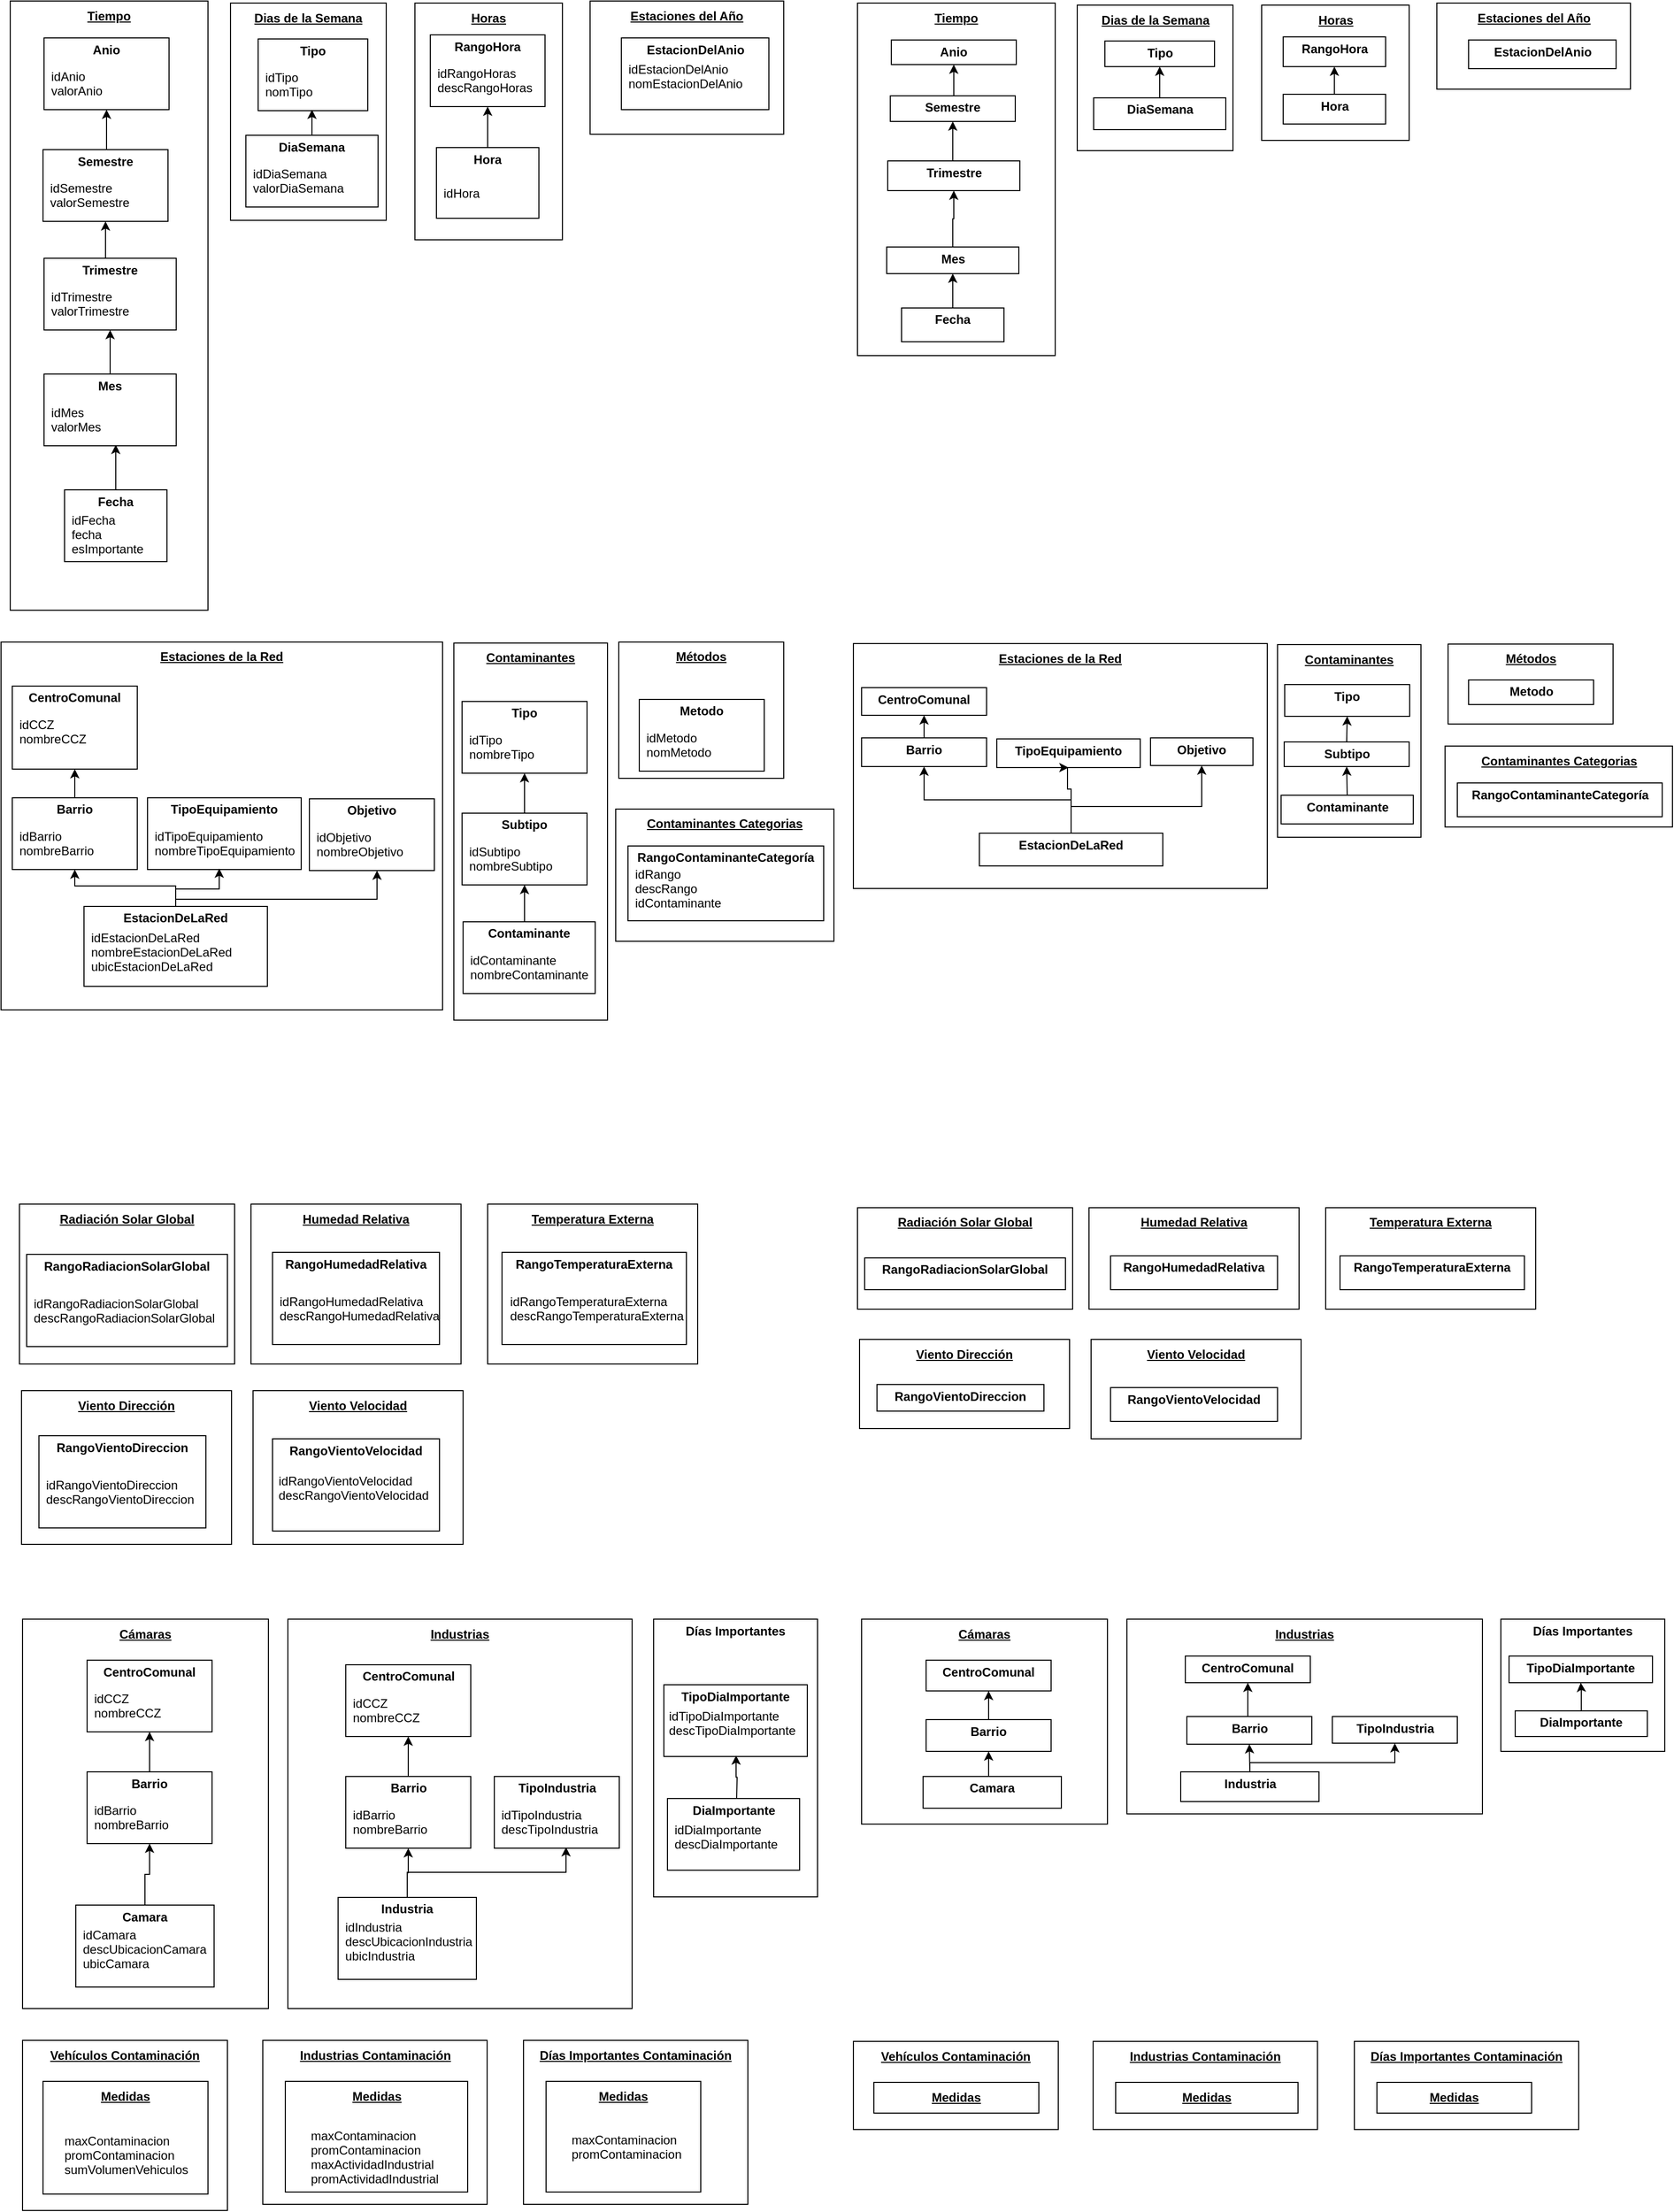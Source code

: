 <mxfile pages="1" version="11.2.5" type="device"><diagram id="01ee848b-bfa0-368f-3120-69a5512751cf" name="Page-1"><mxGraphModel dx="1207" dy="685" grid="1" gridSize="10" guides="1" tooltips="1" connect="1" arrows="1" fold="1" page="1" pageScale="1" pageWidth="827" pageHeight="1169" background="#ffffff" math="0" shadow="0"><root><mxCell id="2eb9ab5e75fa441f-0"/><mxCell id="2eb9ab5e75fa441f-1" parent="2eb9ab5e75fa441f-0"/><mxCell id="212" value="Estaciones del Año" style="swimlane;swimlaneLine=0;whiteSpace=wrap;startSize=29;fontStyle=5;align=center" parent="2eb9ab5e75fa441f-1" vertex="1"><mxGeometry x="579" y="11" width="189" height="130" as="geometry"><mxRectangle x="39" y="92" width="70" height="29" as="alternateBounds"/></mxGeometry></mxCell><mxCell id="2eb9ab5e75fa441f-14" value="Estaciones de la Red" style="swimlane;swimlaneLine=0;whiteSpace=wrap;startSize=29;fontStyle=5;align=center" parent="2eb9ab5e75fa441f-1" vertex="1"><mxGeometry x="4" y="636.5" width="431" height="359" as="geometry"><mxRectangle x="39" y="92" width="70" height="29" as="alternateBounds"/></mxGeometry></mxCell><mxCell id="0" value="CentroComunal" style="swimlane;swimlaneLine=0;whiteSpace=wrap" parent="2eb9ab5e75fa441f-14" vertex="1"><mxGeometry x="11" y="43" width="122" height="81" as="geometry"><mxRectangle x="590" y="38" width="70" height="23" as="alternateBounds"/></mxGeometry></mxCell><mxCell id="1" value="idCCZ&#10;nombreCCZ" style="text;align=left;verticalAlign=middle;" parent="0" vertex="1"><mxGeometry x="5" y="19" width="130" height="50" as="geometry"/></mxCell><mxCell id="9" style="edgeStyle=orthogonalEdgeStyle;rounded=0;html=1;exitX=0.5;exitY=0;entryX=0.5;entryY=1;jettySize=auto;orthogonalLoop=1;" parent="2eb9ab5e75fa441f-14" source="3" target="0" edge="1"><mxGeometry relative="1" as="geometry"/></mxCell><mxCell id="3" value="Barrio" style="swimlane;swimlaneLine=0;whiteSpace=wrap" parent="2eb9ab5e75fa441f-14" vertex="1"><mxGeometry x="11" y="152" width="122" height="70" as="geometry"><mxRectangle x="590" y="38" width="70" height="23" as="alternateBounds"/></mxGeometry></mxCell><mxCell id="4" value="idBarrio&#10;nombreBarrio" style="text;align=left;verticalAlign=middle;" parent="3" vertex="1"><mxGeometry x="5" y="19" width="130" height="50" as="geometry"/></mxCell><mxCell id="10" style="edgeStyle=orthogonalEdgeStyle;rounded=0;html=1;exitX=0.5;exitY=0;entryX=0.5;entryY=1;jettySize=auto;orthogonalLoop=1;" parent="2eb9ab5e75fa441f-14" source="5" target="3" edge="1"><mxGeometry relative="1" as="geometry"/></mxCell><mxCell id="5" value="EstacionDeLaRed" style="swimlane;swimlaneLine=0;whiteSpace=wrap" parent="2eb9ab5e75fa441f-14" vertex="1"><mxGeometry x="81" y="258" width="179" height="78" as="geometry"><mxRectangle x="590" y="38" width="70" height="23" as="alternateBounds"/></mxGeometry></mxCell><mxCell id="6" value="idEstacionDeLaRed&#10;nombreEstacionDeLaRed&#10;ubicEstacionDeLaRed&#10;" style="text;align=left;verticalAlign=middle;" parent="5" vertex="1"><mxGeometry x="5" y="26" width="130" height="50" as="geometry"/></mxCell><mxCell id="AySvBXFIxTwhr7r2JfwP-288" value="TipoEquipamiento" style="swimlane;swimlaneLine=0;whiteSpace=wrap" parent="2eb9ab5e75fa441f-14" vertex="1"><mxGeometry x="143" y="152" width="150" height="70" as="geometry"><mxRectangle x="590" y="38" width="70" height="23" as="alternateBounds"/></mxGeometry></mxCell><mxCell id="AySvBXFIxTwhr7r2JfwP-289" value="idTipoEquipamiento&#10;nombreTipoEquipamiento" style="text;align=left;verticalAlign=middle;" parent="AySvBXFIxTwhr7r2JfwP-288" vertex="1"><mxGeometry x="5" y="19" width="130" height="50" as="geometry"/></mxCell><mxCell id="AySvBXFIxTwhr7r2JfwP-290" style="edgeStyle=orthogonalEdgeStyle;rounded=0;html=1;exitX=0.5;exitY=0;entryX=0.5;entryY=1;jettySize=auto;orthogonalLoop=1;entryDx=0;entryDy=0;exitDx=0;exitDy=0;" parent="2eb9ab5e75fa441f-14" source="5" target="AySvBXFIxTwhr7r2JfwP-289" edge="1"><mxGeometry relative="1" as="geometry"><mxPoint x="180.588" y="268.353" as="sourcePoint"/><mxPoint x="119.412" y="231.882" as="targetPoint"/><Array as="points"><mxPoint x="171" y="241"/><mxPoint x="213" y="241"/></Array></mxGeometry></mxCell><mxCell id="0kW3oGkZyvSpo4QtX0tO-288" value="Objetivo" style="swimlane;swimlaneLine=0;whiteSpace=wrap" parent="2eb9ab5e75fa441f-14" vertex="1"><mxGeometry x="301" y="153" width="122" height="70" as="geometry"><mxRectangle x="590" y="38" width="70" height="23" as="alternateBounds"/></mxGeometry></mxCell><mxCell id="0kW3oGkZyvSpo4QtX0tO-289" value="idObjetivo&#10;nombreObjetivo" style="text;align=left;verticalAlign=middle;" parent="0kW3oGkZyvSpo4QtX0tO-288" vertex="1"><mxGeometry x="5" y="19" width="130" height="50" as="geometry"/></mxCell><mxCell id="0kW3oGkZyvSpo4QtX0tO-290" style="edgeStyle=orthogonalEdgeStyle;rounded=0;html=1;exitX=0.5;exitY=0;entryX=0.5;entryY=1;jettySize=auto;orthogonalLoop=1;entryDx=0;entryDy=0;exitDx=0;exitDy=0;" parent="2eb9ab5e75fa441f-14" source="5" edge="1"><mxGeometry relative="1" as="geometry"><mxPoint x="181" y="268" as="sourcePoint"/><mxPoint x="367" y="223" as="targetPoint"/><Array as="points"><mxPoint x="171" y="251"/><mxPoint x="367" y="251"/></Array></mxGeometry></mxCell><mxCell id="4a65618d5dacdeda-2" value="Vehículos Contaminación" style="swimlane;swimlaneLine=0;whiteSpace=wrap;startSize=29;fontStyle=5" parent="2eb9ab5e75fa441f-1" vertex="1"><mxGeometry x="25" y="2001" width="200" height="166" as="geometry"/></mxCell><mxCell id="86" value="Medidas" style="swimlane;swimlaneLine=0;whiteSpace=wrap;startSize=29;fontStyle=5" parent="4a65618d5dacdeda-2" vertex="1"><mxGeometry x="20" y="40" width="161" height="110" as="geometry"/></mxCell><mxCell id="87" value="maxContaminacion&#10;promContaminacion&#10;sumVolumenVehiculos" style="text;align=left;verticalAlign=middle;" parent="86" vertex="1"><mxGeometry x="19" y="35.42" width="155" height="72.58" as="geometry"/></mxCell><mxCell id="11" value="Contaminantes" style="swimlane;swimlaneLine=0;whiteSpace=wrap;startSize=29;fontStyle=5;align=center" parent="2eb9ab5e75fa441f-1" vertex="1"><mxGeometry x="446" y="637.5" width="150" height="368" as="geometry"><mxRectangle x="39" y="92" width="70" height="29" as="alternateBounds"/></mxGeometry></mxCell><mxCell id="12" value="Tipo" style="swimlane;swimlaneLine=0;whiteSpace=wrap" parent="11" vertex="1"><mxGeometry x="8" y="57" width="122" height="70" as="geometry"><mxRectangle x="590" y="38" width="70" height="23" as="alternateBounds"/></mxGeometry></mxCell><mxCell id="13" value="idTipo&#10;nombreTipo" style="text;align=left;verticalAlign=middle;" parent="12" vertex="1"><mxGeometry x="5" y="19" width="130" height="50" as="geometry"/></mxCell><mxCell id="14" style="edgeStyle=orthogonalEdgeStyle;rounded=0;html=1;exitX=0.5;exitY=0;entryX=0.5;entryY=1;jettySize=auto;orthogonalLoop=1;" parent="11" source="15" target="12" edge="1"><mxGeometry relative="1" as="geometry"/></mxCell><mxCell id="15" value="Subtipo" style="swimlane;swimlaneLine=0;whiteSpace=wrap" parent="11" vertex="1"><mxGeometry x="8" y="166" width="122" height="70" as="geometry"><mxRectangle x="590" y="38" width="70" height="23" as="alternateBounds"/></mxGeometry></mxCell><mxCell id="16" value="idSubtipo&#10;nombreSubtipo" style="text;align=left;verticalAlign=middle;" parent="15" vertex="1"><mxGeometry x="5" y="19" width="130" height="50" as="geometry"/></mxCell><mxCell id="17" style="edgeStyle=orthogonalEdgeStyle;rounded=0;html=1;exitX=0.5;exitY=0;entryX=0.5;entryY=1;jettySize=auto;orthogonalLoop=1;" parent="11" source="18" target="15" edge="1"><mxGeometry relative="1" as="geometry"/></mxCell><mxCell id="18" value="Contaminante" style="swimlane;swimlaneLine=0;whiteSpace=wrap" parent="11" vertex="1"><mxGeometry x="9" y="272" width="129" height="70" as="geometry"><mxRectangle x="590" y="38" width="70" height="23" as="alternateBounds"/></mxGeometry></mxCell><mxCell id="19" value="idContaminante&#10;nombreContaminante" style="text;align=left;verticalAlign=middle;" parent="18" vertex="1"><mxGeometry x="5" y="19" width="130" height="50" as="geometry"/></mxCell><mxCell id="20" value="Cámaras" style="swimlane;swimlaneLine=0;whiteSpace=wrap;startSize=29;fontStyle=5;align=center" parent="2eb9ab5e75fa441f-1" vertex="1"><mxGeometry x="25" y="1590" width="240" height="380" as="geometry"><mxRectangle x="39" y="92" width="70" height="29" as="alternateBounds"/></mxGeometry></mxCell><mxCell id="Li_ux54Y42GRz7pW92OV-294" style="edgeStyle=orthogonalEdgeStyle;rounded=0;orthogonalLoop=1;jettySize=auto;html=1;exitX=0.5;exitY=0;exitDx=0;exitDy=0;entryX=0.5;entryY=1;entryDx=0;entryDy=0;" parent="20" source="21" target="Li_ux54Y42GRz7pW92OV-291" edge="1"><mxGeometry relative="1" as="geometry"/></mxCell><mxCell id="21" value="Camara" style="swimlane;swimlaneLine=0;whiteSpace=wrap" parent="20" vertex="1"><mxGeometry x="52" y="279" width="135" height="80" as="geometry"><mxRectangle x="590" y="38" width="70" height="23" as="alternateBounds"/></mxGeometry></mxCell><mxCell id="22" value="idCamara&#10;descUbicacionCamara&#10;ubicCamara&#10;" style="text;align=left;verticalAlign=middle;" parent="21" vertex="1"><mxGeometry x="5" y="19" width="130" height="61" as="geometry"/></mxCell><mxCell id="Li_ux54Y42GRz7pW92OV-288" value="CentroComunal" style="swimlane;swimlaneLine=0;whiteSpace=wrap" parent="20" vertex="1"><mxGeometry x="63" y="40" width="122" height="70" as="geometry"><mxRectangle x="590" y="38" width="70" height="23" as="alternateBounds"/></mxGeometry></mxCell><mxCell id="Li_ux54Y42GRz7pW92OV-289" value="idCCZ&#10;nombreCCZ" style="text;align=left;verticalAlign=middle;" parent="Li_ux54Y42GRz7pW92OV-288" vertex="1"><mxGeometry x="5" y="19" width="130" height="50" as="geometry"/></mxCell><mxCell id="Li_ux54Y42GRz7pW92OV-290" style="edgeStyle=orthogonalEdgeStyle;rounded=0;html=1;exitX=0.5;exitY=0;entryX=0.5;entryY=1;jettySize=auto;orthogonalLoop=1;" parent="20" source="Li_ux54Y42GRz7pW92OV-291" target="Li_ux54Y42GRz7pW92OV-288" edge="1"><mxGeometry relative="1" as="geometry"/></mxCell><mxCell id="Li_ux54Y42GRz7pW92OV-291" value="Barrio" style="swimlane;swimlaneLine=0;whiteSpace=wrap" parent="20" vertex="1"><mxGeometry x="63" y="149" width="122" height="70" as="geometry"><mxRectangle x="590" y="38" width="70" height="23" as="alternateBounds"/></mxGeometry></mxCell><mxCell id="Li_ux54Y42GRz7pW92OV-292" value="idBarrio&#10;nombreBarrio" style="text;align=left;verticalAlign=middle;" parent="Li_ux54Y42GRz7pW92OV-291" vertex="1"><mxGeometry x="5" y="19" width="130" height="50" as="geometry"/></mxCell><mxCell id="32" value="Tiempo" style="swimlane;swimlaneLine=0;whiteSpace=wrap;startSize=29;fontStyle=5;align=center" parent="2eb9ab5e75fa441f-1" vertex="1"><mxGeometry x="13" y="11" width="193" height="594.5" as="geometry"><mxRectangle x="39" y="92" width="70" height="29" as="alternateBounds"/></mxGeometry></mxCell><mxCell id="33" value="Anio" style="swimlane;swimlaneLine=0;whiteSpace=wrap" parent="32" vertex="1"><mxGeometry x="33" y="36" width="122" height="70" as="geometry"><mxRectangle x="590" y="38" width="70" height="23" as="alternateBounds"/></mxGeometry></mxCell><mxCell id="34" value="idAnio&#10;valorAnio" style="text;align=left;verticalAlign=middle;" parent="33" vertex="1"><mxGeometry x="5" y="19" width="130" height="50" as="geometry"/></mxCell><mxCell id="35" style="edgeStyle=orthogonalEdgeStyle;rounded=0;html=1;exitX=0.5;exitY=0;entryX=0.5;entryY=1;jettySize=auto;orthogonalLoop=1;" parent="32" source="36" target="33" edge="1"><mxGeometry relative="1" as="geometry"/></mxCell><mxCell id="36" value="Semestre" style="swimlane;swimlaneLine=0;whiteSpace=wrap" parent="32" vertex="1"><mxGeometry x="32" y="145" width="122" height="70" as="geometry"><mxRectangle x="590" y="38" width="70" height="23" as="alternateBounds"/></mxGeometry></mxCell><mxCell id="37" value="idSemestre&#10;valorSemestre" style="text;align=left;verticalAlign=middle;" parent="36" vertex="1"><mxGeometry x="5" y="19" width="130" height="50" as="geometry"/></mxCell><mxCell id="38" style="edgeStyle=orthogonalEdgeStyle;rounded=0;html=1;exitX=0.5;exitY=0;entryX=0.5;entryY=1;jettySize=auto;orthogonalLoop=1;" parent="32" source="39" target="36" edge="1"><mxGeometry relative="1" as="geometry"/></mxCell><mxCell id="39" value="Trimestre" style="swimlane;swimlaneLine=0;whiteSpace=wrap" parent="32" vertex="1"><mxGeometry x="33" y="251" width="129" height="70" as="geometry"><mxRectangle x="590" y="38" width="70" height="23" as="alternateBounds"/></mxGeometry></mxCell><mxCell id="40" value="idTrimestre&#10;valorTrimestre" style="text;align=left;verticalAlign=middle;" parent="39" vertex="1"><mxGeometry x="5" y="19" width="130" height="50" as="geometry"/></mxCell><mxCell id="43" style="edgeStyle=orthogonalEdgeStyle;rounded=0;html=1;exitX=0.5;exitY=0;entryX=0.5;entryY=1;jettySize=auto;orthogonalLoop=1;" parent="32" source="41" target="39" edge="1"><mxGeometry relative="1" as="geometry"/></mxCell><mxCell id="41" value="Mes" style="swimlane;swimlaneLine=0;whiteSpace=wrap" parent="32" vertex="1"><mxGeometry x="33" y="364" width="129" height="70" as="geometry"><mxRectangle x="590" y="38" width="70" height="23" as="alternateBounds"/></mxGeometry></mxCell><mxCell id="42" value="idMes&#10;valorMes" style="text;align=left;verticalAlign=middle;" parent="41" vertex="1"><mxGeometry x="5" y="19" width="130" height="50" as="geometry"/></mxCell><mxCell id="44" value="Fecha" style="swimlane;swimlaneLine=0;whiteSpace=wrap" parent="32" vertex="1"><mxGeometry x="53" y="477" width="100" height="70" as="geometry"><mxRectangle x="590" y="38" width="70" height="23" as="alternateBounds"/></mxGeometry></mxCell><mxCell id="45" value="idFecha&#10;fecha&#10;esImportante&#10;" style="text;align=left;verticalAlign=middle;" parent="44" vertex="1"><mxGeometry x="5" y="25" width="65" height="50" as="geometry"/></mxCell><mxCell id="46" style="edgeStyle=orthogonalEdgeStyle;rounded=0;html=1;exitX=0.5;exitY=0;entryX=0.5;entryY=1;jettySize=auto;orthogonalLoop=1;" parent="32" source="44" target="42" edge="1"><mxGeometry relative="1" as="geometry"/></mxCell><mxCell id="155" value="Métodos" style="swimlane;swimlaneLine=0;whiteSpace=wrap;startSize=29;fontStyle=5;align=center" parent="2eb9ab5e75fa441f-1" vertex="1"><mxGeometry x="607" y="636.5" width="161" height="133" as="geometry"><mxRectangle x="39" y="92" width="70" height="29" as="alternateBounds"/></mxGeometry></mxCell><mxCell id="156" value="Metodo" style="swimlane;swimlaneLine=0;whiteSpace=wrap" parent="155" vertex="1"><mxGeometry x="20" y="56" width="122" height="70" as="geometry"><mxRectangle x="590" y="38" width="70" height="23" as="alternateBounds"/></mxGeometry></mxCell><mxCell id="157" value="idMetodo&#10;nomMetodo" style="text;align=left;verticalAlign=middle;" parent="156" vertex="1"><mxGeometry x="5" y="19" width="130" height="50" as="geometry"/></mxCell><mxCell id="172" value="Días Importantes Contaminación" style="swimlane;swimlaneLine=0;whiteSpace=wrap;startSize=29;fontStyle=5" parent="2eb9ab5e75fa441f-1" vertex="1"><mxGeometry x="514" y="2001" width="219" height="160" as="geometry"/></mxCell><mxCell id="173" value="Medidas" style="swimlane;swimlaneLine=0;whiteSpace=wrap;startSize=29;fontStyle=5" parent="172" vertex="1"><mxGeometry x="22" y="40" width="151" height="108" as="geometry"/></mxCell><mxCell id="174" value="maxContaminacion&#10;promContaminacion" style="text;align=left;verticalAlign=middle;" parent="173" vertex="1"><mxGeometry x="23" y="27.42" width="155" height="72.58" as="geometry"/></mxCell><mxCell id="175" value="Industrias Contaminación" style="swimlane;swimlaneLine=0;whiteSpace=wrap;startSize=29;fontStyle=5" parent="2eb9ab5e75fa441f-1" vertex="1"><mxGeometry x="259.5" y="2001" width="219" height="160" as="geometry"/></mxCell><mxCell id="176" value="Medidas" style="swimlane;swimlaneLine=0;whiteSpace=wrap;startSize=29;fontStyle=5" parent="175" vertex="1"><mxGeometry x="22" y="40" width="178" height="108" as="geometry"/></mxCell><mxCell id="177" value="maxContaminacion&#10;promContaminacion&#10;maxActividadIndustrial&#10;promActividadIndustrial" style="text;align=left;verticalAlign=middle;" parent="176" vertex="1"><mxGeometry x="23" y="47" width="155" height="53" as="geometry"/></mxCell><mxCell id="182" value="EstacionDelAnio" style="swimlane;swimlaneLine=0;whiteSpace=wrap" parent="2eb9ab5e75fa441f-1" vertex="1"><mxGeometry x="609.5" y="47" width="144" height="70" as="geometry"><mxRectangle x="590" y="38" width="70" height="23" as="alternateBounds"/></mxGeometry></mxCell><mxCell id="183" value="idEstacionDelAnio&#10;nomEstacionDelAnio&#10;" style="text;align=left;verticalAlign=middle;" parent="182" vertex="1"><mxGeometry x="5" y="19" width="130" height="50" as="geometry"/></mxCell><mxCell id="215" value="Dias de la Semana" style="swimlane;swimlaneLine=0;whiteSpace=wrap;startSize=29;fontStyle=5;align=center" parent="2eb9ab5e75fa441f-1" vertex="1"><mxGeometry x="228" y="13" width="152" height="212" as="geometry"><mxRectangle x="39" y="92" width="70" height="29" as="alternateBounds"/></mxGeometry></mxCell><mxCell id="218" value="Tipo" style="swimlane;swimlaneLine=0;whiteSpace=wrap" parent="215" vertex="1"><mxGeometry x="27" y="35" width="107" height="70" as="geometry"><mxRectangle x="590" y="38" width="70" height="23" as="alternateBounds"/></mxGeometry></mxCell><mxCell id="219" value="idTipo&#10;nomTipo" style="text;align=left;verticalAlign=middle;" parent="218" vertex="1"><mxGeometry x="5" y="19" width="95" height="50" as="geometry"/></mxCell><mxCell id="0kW3oGkZyvSpo4QtX0tO-300" style="edgeStyle=orthogonalEdgeStyle;rounded=0;html=1;exitX=0.5;exitY=0;entryX=0.5;entryY=1;jettySize=auto;orthogonalLoop=1;entryDx=0;entryDy=0;" parent="215" source="0kW3oGkZyvSpo4QtX0tO-301" target="219" edge="1"><mxGeometry relative="1" as="geometry"><mxPoint x="73" y="117" as="targetPoint"/></mxGeometry></mxCell><mxCell id="0kW3oGkZyvSpo4QtX0tO-301" value="DiaSemana" style="swimlane;swimlaneLine=0;whiteSpace=wrap" parent="215" vertex="1"><mxGeometry x="15" y="129" width="129" height="70" as="geometry"><mxRectangle x="590" y="38" width="70" height="23" as="alternateBounds"/></mxGeometry></mxCell><mxCell id="0kW3oGkZyvSpo4QtX0tO-302" value="idDiaSemana&#10;valorDiaSemana" style="text;align=left;verticalAlign=middle;" parent="0kW3oGkZyvSpo4QtX0tO-301" vertex="1"><mxGeometry x="5" y="19" width="130" height="50" as="geometry"/></mxCell><mxCell id="226" value="Horas" style="swimlane;swimlaneLine=0;whiteSpace=wrap;startSize=29;fontStyle=5;align=center" parent="2eb9ab5e75fa441f-1" vertex="1"><mxGeometry x="408" y="13" width="144" height="231" as="geometry"><mxRectangle x="39" y="92" width="70" height="29" as="alternateBounds"/></mxGeometry></mxCell><mxCell id="258" style="edgeStyle=orthogonalEdgeStyle;rounded=0;html=1;entryX=0.5;entryY=1;jettySize=auto;orthogonalLoop=1;" parent="226" source="223" target="254" edge="1"><mxGeometry relative="1" as="geometry"/></mxCell><mxCell id="223" value="Hora" style="swimlane;swimlaneLine=0;whiteSpace=wrap" parent="226" vertex="1"><mxGeometry x="21" y="141" width="100" height="69" as="geometry"><mxRectangle x="590" y="38" width="70" height="23" as="alternateBounds"/></mxGeometry></mxCell><mxCell id="224" value="idHora" style="text;align=left;verticalAlign=middle;" parent="223" vertex="1"><mxGeometry x="5" y="19" width="65" height="50" as="geometry"/></mxCell><mxCell id="254" value="RangoHora" style="swimlane;swimlaneLine=0;whiteSpace=wrap" parent="226" vertex="1"><mxGeometry x="15" y="31" width="112" height="70" as="geometry"><mxRectangle x="590" y="38" width="70" height="23" as="alternateBounds"/></mxGeometry></mxCell><mxCell id="255" value="idRangoHoras&#10;descRangoHoras" style="text;align=left;verticalAlign=middle;" parent="254" vertex="1"><mxGeometry x="5" y="19" width="65" height="50" as="geometry"/></mxCell><mxCell id="236" value="Radiación Solar Global" style="swimlane;swimlaneLine=0;whiteSpace=wrap;startSize=29;fontStyle=5;align=center" parent="2eb9ab5e75fa441f-1" vertex="1"><mxGeometry x="22" y="1185" width="210" height="156" as="geometry"><mxRectangle x="39" y="92" width="70" height="29" as="alternateBounds"/></mxGeometry></mxCell><mxCell id="286" value="RangoRadiacionSolarGlobal" style="swimlane;swimlaneLine=0;whiteSpace=wrap" parent="236" vertex="1"><mxGeometry x="7" y="49" width="196" height="90" as="geometry"><mxRectangle x="590" y="38" width="70" height="23" as="alternateBounds"/></mxGeometry></mxCell><mxCell id="287" value="idRangoRadiacionSolarGlobal&#10;descRangoRadiacionSolarGlobal" style="text;align=left;verticalAlign=middle;" parent="286" vertex="1"><mxGeometry x="5" y="19" width="185" height="71" as="geometry"/></mxCell><mxCell id="239" value="Humedad Relativa" style="swimlane;swimlaneLine=0;whiteSpace=wrap;startSize=29;fontStyle=5;align=center" parent="2eb9ab5e75fa441f-1" vertex="1"><mxGeometry x="248" y="1185" width="205" height="156" as="geometry"><mxRectangle x="39" y="92" width="70" height="29" as="alternateBounds"/></mxGeometry></mxCell><mxCell id="282" value="RangoHumedadRelativa" style="swimlane;swimlaneLine=0;whiteSpace=wrap" parent="239" vertex="1"><mxGeometry x="21" y="47" width="163" height="90" as="geometry"><mxRectangle x="590" y="38" width="70" height="23" as="alternateBounds"/></mxGeometry></mxCell><mxCell id="283" value="idRangoHumedadRelativa&#10;descRangoHumedadRelativa" style="text;align=left;verticalAlign=middle;" parent="282" vertex="1"><mxGeometry x="5" y="19" width="155" height="71" as="geometry"/></mxCell><mxCell id="242" value="Temperatura Externa" style="swimlane;swimlaneLine=0;whiteSpace=wrap;startSize=29;fontStyle=5;align=center" parent="2eb9ab5e75fa441f-1" vertex="1"><mxGeometry x="479" y="1185" width="205" height="156" as="geometry"><mxRectangle x="39" y="92" width="70" height="29" as="alternateBounds"/></mxGeometry></mxCell><mxCell id="259" value="RangoTemperaturaExterna" style="swimlane;swimlaneLine=0;whiteSpace=wrap" parent="242" vertex="1"><mxGeometry x="14" y="47" width="180" height="90" as="geometry"><mxRectangle x="590" y="38" width="70" height="23" as="alternateBounds"/></mxGeometry></mxCell><mxCell id="260" value="idRangoTemperaturaExterna&#10;descRangoTemperaturaExterna" style="text;align=left;verticalAlign=middle;" parent="259" vertex="1"><mxGeometry x="6" y="19" width="165" height="71" as="geometry"/></mxCell><mxCell id="248" value="Viento Dirección" style="swimlane;swimlaneLine=0;whiteSpace=wrap;startSize=29;fontStyle=5;align=center" parent="2eb9ab5e75fa441f-1" vertex="1"><mxGeometry x="24" y="1367" width="205" height="150" as="geometry"><mxRectangle x="39" y="92" width="70" height="29" as="alternateBounds"/></mxGeometry></mxCell><mxCell id="249" value="RangoVientoDireccion" style="swimlane;swimlaneLine=0;whiteSpace=wrap" parent="248" vertex="1"><mxGeometry x="17" y="44" width="163" height="90" as="geometry"><mxRectangle x="590" y="38" width="70" height="23" as="alternateBounds"/></mxGeometry></mxCell><mxCell id="250" value="idRangoVientoDireccion&#10;descRangoVientoDireccion" style="text;align=left;verticalAlign=middle;" parent="249" vertex="1"><mxGeometry x="5" y="19" width="155" height="71" as="geometry"/></mxCell><mxCell id="251" value="Viento Velocidad" style="swimlane;swimlaneLine=0;whiteSpace=wrap;startSize=29;fontStyle=5;align=center" parent="2eb9ab5e75fa441f-1" vertex="1"><mxGeometry x="250" y="1367" width="205" height="150" as="geometry"><mxRectangle x="39" y="92" width="70" height="29" as="alternateBounds"/></mxGeometry></mxCell><mxCell id="276" value="RangoVientoVelocidad" style="swimlane;swimlaneLine=0;whiteSpace=wrap" parent="251" vertex="1"><mxGeometry x="19" y="47" width="163" height="90" as="geometry"><mxRectangle x="590" y="38" width="70" height="23" as="alternateBounds"/></mxGeometry></mxCell><mxCell id="277" value="idRangoVientoVelocidad&#10;descRangoVientoVelocidad&#10;" style="text;align=left;verticalAlign=middle;" parent="276" vertex="1"><mxGeometry x="4" y="19" width="155" height="71" as="geometry"/></mxCell><mxCell id="274" value="Días Importantes" style="swimlane;swimlaneLine=0;whiteSpace=wrap;fillColor=#FFFFFF;" parent="2eb9ab5e75fa441f-1" vertex="1"><mxGeometry x="641" y="1590" width="160" height="271" as="geometry"><mxRectangle x="590" y="38" width="70" height="23" as="alternateBounds"/></mxGeometry></mxCell><mxCell id="RBm9wLaSD-UqMiU81FcF-292" value="DiaImportante" style="swimlane;swimlaneLine=0;whiteSpace=wrap;startSize=23;" parent="274" vertex="1"><mxGeometry x="13.5" y="175" width="129" height="70" as="geometry"><mxRectangle x="590" y="38" width="70" height="23" as="alternateBounds"/></mxGeometry></mxCell><mxCell id="RBm9wLaSD-UqMiU81FcF-293" value="idDiaImportante&#10;descDiaImportante&#10;" style="text;align=left;verticalAlign=middle;" parent="RBm9wLaSD-UqMiU81FcF-292" vertex="1"><mxGeometry x="5" y="19" width="130" height="50" as="geometry"/></mxCell><mxCell id="RBm9wLaSD-UqMiU81FcF-294" value="TipoDiaImportante" style="swimlane;swimlaneLine=0;whiteSpace=wrap;startSize=23;" parent="274" vertex="1"><mxGeometry x="10" y="64" width="140" height="70" as="geometry"><mxRectangle x="590" y="38" width="70" height="23" as="alternateBounds"/></mxGeometry></mxCell><mxCell id="RBm9wLaSD-UqMiU81FcF-295" value="idTipoDiaImportante&#10;descTipoDiaImportante&#10;" style="text;align=left;verticalAlign=middle;" parent="RBm9wLaSD-UqMiU81FcF-294" vertex="1"><mxGeometry x="3" y="19" width="135" height="50" as="geometry"/></mxCell><mxCell id="RBm9wLaSD-UqMiU81FcF-296" style="edgeStyle=orthogonalEdgeStyle;rounded=0;html=1;exitX=0.5;exitY=0;jettySize=auto;orthogonalLoop=1;" parent="274" target="RBm9wLaSD-UqMiU81FcF-295" edge="1"><mxGeometry relative="1" as="geometry"><mxPoint x="81" y="175.5" as="sourcePoint"/><mxPoint x="76" y="139.5" as="targetPoint"/></mxGeometry></mxCell><mxCell id="RBm9wLaSD-UqMiU81FcF-289" value="Industrias" style="swimlane;swimlaneLine=0;whiteSpace=wrap;startSize=29;fontStyle=5;align=center" parent="2eb9ab5e75fa441f-1" vertex="1"><mxGeometry x="284" y="1590" width="336" height="380" as="geometry"><mxRectangle x="39" y="92" width="70" height="29" as="alternateBounds"/></mxGeometry></mxCell><mxCell id="Li_ux54Y42GRz7pW92OV-302" style="edgeStyle=orthogonalEdgeStyle;rounded=0;orthogonalLoop=1;jettySize=auto;html=1;exitX=0.5;exitY=0;exitDx=0;exitDy=0;entryX=0.5;entryY=1;entryDx=0;entryDy=0;" parent="RBm9wLaSD-UqMiU81FcF-289" source="RBm9wLaSD-UqMiU81FcF-290" target="Li_ux54Y42GRz7pW92OV-298" edge="1"><mxGeometry relative="1" as="geometry"/></mxCell><mxCell id="gIssfAWpT_dnEEttul98-289" style="edgeStyle=orthogonalEdgeStyle;rounded=0;orthogonalLoop=1;jettySize=auto;html=1;exitX=0.5;exitY=0;exitDx=0;exitDy=0;entryX=0.5;entryY=1;entryDx=0;entryDy=0;" edge="1" parent="RBm9wLaSD-UqMiU81FcF-289" source="RBm9wLaSD-UqMiU81FcF-290" target="gIssfAWpT_dnEEttul98-288"><mxGeometry relative="1" as="geometry"/></mxCell><mxCell id="RBm9wLaSD-UqMiU81FcF-290" value="Industria" style="swimlane;swimlaneLine=0;whiteSpace=wrap" parent="RBm9wLaSD-UqMiU81FcF-289" vertex="1"><mxGeometry x="49" y="271.5" width="135" height="80" as="geometry"><mxRectangle x="590" y="38" width="70" height="23" as="alternateBounds"/></mxGeometry></mxCell><mxCell id="RBm9wLaSD-UqMiU81FcF-291" value="idIndustria&#10;descUbicacionIndustria&#10;ubicIndustria&#10;" style="text;align=left;verticalAlign=middle;" parent="RBm9wLaSD-UqMiU81FcF-290" vertex="1"><mxGeometry x="5" y="19" width="130" height="61" as="geometry"/></mxCell><mxCell id="Li_ux54Y42GRz7pW92OV-295" value="CentroComunal" style="swimlane;swimlaneLine=0;whiteSpace=wrap" parent="RBm9wLaSD-UqMiU81FcF-289" vertex="1"><mxGeometry x="56.5" y="44.5" width="122" height="70" as="geometry"><mxRectangle x="590" y="38" width="70" height="23" as="alternateBounds"/></mxGeometry></mxCell><mxCell id="Li_ux54Y42GRz7pW92OV-296" value="idCCZ&#10;nombreCCZ" style="text;align=left;verticalAlign=middle;" parent="Li_ux54Y42GRz7pW92OV-295" vertex="1"><mxGeometry x="5" y="19" width="130" height="50" as="geometry"/></mxCell><mxCell id="Li_ux54Y42GRz7pW92OV-298" value="Barrio" style="swimlane;swimlaneLine=0;whiteSpace=wrap" parent="RBm9wLaSD-UqMiU81FcF-289" vertex="1"><mxGeometry x="56.5" y="153.5" width="122" height="70" as="geometry"><mxRectangle x="590" y="38" width="70" height="23" as="alternateBounds"/></mxGeometry></mxCell><mxCell id="Li_ux54Y42GRz7pW92OV-299" value="idBarrio&#10;nombreBarrio" style="text;align=left;verticalAlign=middle;" parent="Li_ux54Y42GRz7pW92OV-298" vertex="1"><mxGeometry x="5" y="19" width="130" height="50" as="geometry"/></mxCell><mxCell id="Li_ux54Y42GRz7pW92OV-297" style="edgeStyle=orthogonalEdgeStyle;rounded=0;html=1;exitX=0.5;exitY=0;entryX=0.5;entryY=1;jettySize=auto;orthogonalLoop=1;" parent="RBm9wLaSD-UqMiU81FcF-289" source="Li_ux54Y42GRz7pW92OV-298" target="Li_ux54Y42GRz7pW92OV-295" edge="1"><mxGeometry relative="1" as="geometry"/></mxCell><mxCell id="gIssfAWpT_dnEEttul98-287" value="TipoIndustria" style="swimlane;swimlaneLine=0;whiteSpace=wrap" vertex="1" parent="RBm9wLaSD-UqMiU81FcF-289"><mxGeometry x="201.5" y="153.5" width="122" height="70" as="geometry"><mxRectangle x="590" y="38" width="70" height="23" as="alternateBounds"/></mxGeometry></mxCell><mxCell id="gIssfAWpT_dnEEttul98-288" value="idTipoIndustria&#10;descTipoIndustria" style="text;align=left;verticalAlign=middle;" vertex="1" parent="gIssfAWpT_dnEEttul98-287"><mxGeometry x="5" y="19" width="130" height="50" as="geometry"/></mxCell><mxCell id="Na3X5xgN3HYyEJuOrNSz-288" value="Contaminantes Categorias" style="swimlane;swimlaneLine=0;whiteSpace=wrap;startSize=29;fontStyle=5;align=center" parent="2eb9ab5e75fa441f-1" vertex="1"><mxGeometry x="604" y="799.5" width="213" height="129" as="geometry"><mxRectangle x="39" y="92" width="70" height="29" as="alternateBounds"/></mxGeometry></mxCell><mxCell id="Na3X5xgN3HYyEJuOrNSz-289" value="RangoContaminanteCategoría" style="swimlane;swimlaneLine=0;whiteSpace=wrap" parent="2eb9ab5e75fa441f-1" vertex="1"><mxGeometry x="616" y="835.5" width="191" height="73" as="geometry"><mxRectangle x="590" y="38" width="70" height="23" as="alternateBounds"/></mxGeometry></mxCell><mxCell id="Na3X5xgN3HYyEJuOrNSz-290" value="idRango&#10;descRango&#10;idContaminante&#10;" style="text;align=left;verticalAlign=middle;" parent="Na3X5xgN3HYyEJuOrNSz-289" vertex="1"><mxGeometry x="5" y="23" width="135" height="50" as="geometry"/></mxCell><mxCell id="H1PGAb0Ag4grA-YVFLTX-319" value="Estaciones de la Red" style="swimlane;swimlaneLine=0;whiteSpace=wrap;startSize=29;fontStyle=5;align=center" parent="2eb9ab5e75fa441f-1" vertex="1"><mxGeometry x="836" y="638" width="404" height="239" as="geometry"><mxRectangle x="39" y="92" width="70" height="29" as="alternateBounds"/></mxGeometry></mxCell><mxCell id="H1PGAb0Ag4grA-YVFLTX-320" value="CentroComunal" style="swimlane;swimlaneLine=0;whiteSpace=wrap" parent="H1PGAb0Ag4grA-YVFLTX-319" vertex="1"><mxGeometry x="8" y="43" width="122" height="27" as="geometry"><mxRectangle x="590" y="38" width="70" height="23" as="alternateBounds"/></mxGeometry></mxCell><mxCell id="H1PGAb0Ag4grA-YVFLTX-322" style="edgeStyle=orthogonalEdgeStyle;rounded=0;html=1;exitX=0.5;exitY=0;entryX=0.5;entryY=1;jettySize=auto;orthogonalLoop=1;" parent="H1PGAb0Ag4grA-YVFLTX-319" source="H1PGAb0Ag4grA-YVFLTX-323" target="H1PGAb0Ag4grA-YVFLTX-320" edge="1"><mxGeometry relative="1" as="geometry"/></mxCell><mxCell id="H1PGAb0Ag4grA-YVFLTX-323" value="Barrio" style="swimlane;swimlaneLine=0;whiteSpace=wrap" parent="H1PGAb0Ag4grA-YVFLTX-319" vertex="1"><mxGeometry x="8" y="92" width="122" height="28" as="geometry"><mxRectangle x="590" y="38" width="70" height="23" as="alternateBounds"/></mxGeometry></mxCell><mxCell id="H1PGAb0Ag4grA-YVFLTX-325" style="edgeStyle=orthogonalEdgeStyle;rounded=0;html=1;exitX=0.5;exitY=0;entryX=0.5;entryY=1;jettySize=auto;orthogonalLoop=1;" parent="H1PGAb0Ag4grA-YVFLTX-319" source="H1PGAb0Ag4grA-YVFLTX-326" target="H1PGAb0Ag4grA-YVFLTX-323" edge="1"><mxGeometry relative="1" as="geometry"/></mxCell><mxCell id="H1PGAb0Ag4grA-YVFLTX-326" value="EstacionDeLaRed" style="swimlane;swimlaneLine=0;whiteSpace=wrap" parent="H1PGAb0Ag4grA-YVFLTX-319" vertex="1"><mxGeometry x="123" y="185" width="179" height="32" as="geometry"><mxRectangle x="590" y="38" width="70" height="23" as="alternateBounds"/></mxGeometry></mxCell><mxCell id="H1PGAb0Ag4grA-YVFLTX-328" value="TipoEquipamiento" style="swimlane;swimlaneLine=0;whiteSpace=wrap" parent="H1PGAb0Ag4grA-YVFLTX-319" vertex="1"><mxGeometry x="140" y="93" width="140" height="28" as="geometry"><mxRectangle x="590" y="38" width="70" height="23" as="alternateBounds"/></mxGeometry></mxCell><mxCell id="H1PGAb0Ag4grA-YVFLTX-330" style="edgeStyle=orthogonalEdgeStyle;rounded=0;html=1;exitX=0.5;exitY=0;entryX=0.5;entryY=1;jettySize=auto;orthogonalLoop=1;entryDx=0;entryDy=0;exitDx=0;exitDy=0;" parent="H1PGAb0Ag4grA-YVFLTX-319" source="H1PGAb0Ag4grA-YVFLTX-326" target="H1PGAb0Ag4grA-YVFLTX-328" edge="1"><mxGeometry relative="1" as="geometry"><mxPoint x="177.588" y="268.353" as="sourcePoint"/><mxPoint x="211" y="221" as="targetPoint"/><Array as="points"><mxPoint x="212" y="142"/><mxPoint x="209" y="142"/></Array></mxGeometry></mxCell><mxCell id="H1PGAb0Ag4grA-YVFLTX-331" value="Objetivo" style="swimlane;swimlaneLine=0;whiteSpace=wrap" parent="H1PGAb0Ag4grA-YVFLTX-319" vertex="1"><mxGeometry x="290" y="92" width="100" height="27" as="geometry"><mxRectangle x="590" y="38" width="70" height="23" as="alternateBounds"/></mxGeometry></mxCell><mxCell id="H1PGAb0Ag4grA-YVFLTX-333" style="edgeStyle=orthogonalEdgeStyle;rounded=0;html=1;exitX=0.5;exitY=0;entryX=0.5;entryY=1;jettySize=auto;orthogonalLoop=1;entryDx=0;entryDy=0;exitDx=0;exitDy=0;" parent="H1PGAb0Ag4grA-YVFLTX-319" source="H1PGAb0Ag4grA-YVFLTX-326" target="H1PGAb0Ag4grA-YVFLTX-331" edge="1"><mxGeometry relative="1" as="geometry"><mxPoint x="178" y="268" as="sourcePoint"/><mxPoint x="228" y="231" as="targetPoint"/><Array as="points"><mxPoint x="224" y="159"/><mxPoint x="364" y="159"/></Array></mxGeometry></mxCell><mxCell id="H1PGAb0Ag4grA-YVFLTX-334" value="Contaminantes" style="swimlane;swimlaneLine=0;whiteSpace=wrap;startSize=29;fontStyle=5;align=center" parent="2eb9ab5e75fa441f-1" vertex="1"><mxGeometry x="1250" y="639" width="140" height="188" as="geometry"><mxRectangle x="39" y="92" width="70" height="29" as="alternateBounds"/></mxGeometry></mxCell><mxCell id="H1PGAb0Ag4grA-YVFLTX-335" value="Tipo" style="swimlane;swimlaneLine=0;whiteSpace=wrap" parent="H1PGAb0Ag4grA-YVFLTX-334" vertex="1"><mxGeometry x="7" y="39" width="122" height="31" as="geometry"><mxRectangle x="590" y="38" width="70" height="23" as="alternateBounds"/></mxGeometry></mxCell><mxCell id="H1PGAb0Ag4grA-YVFLTX-337" style="edgeStyle=orthogonalEdgeStyle;rounded=0;html=1;exitX=0.5;exitY=0;entryX=0.5;entryY=1;jettySize=auto;orthogonalLoop=1;" parent="H1PGAb0Ag4grA-YVFLTX-334" source="H1PGAb0Ag4grA-YVFLTX-338" target="H1PGAb0Ag4grA-YVFLTX-335" edge="1"><mxGeometry relative="1" as="geometry"/></mxCell><mxCell id="H1PGAb0Ag4grA-YVFLTX-338" value="Subtipo" style="swimlane;swimlaneLine=0;whiteSpace=wrap" parent="H1PGAb0Ag4grA-YVFLTX-334" vertex="1"><mxGeometry x="6.5" y="95" width="122" height="24" as="geometry"><mxRectangle x="590" y="38" width="70" height="23" as="alternateBounds"/></mxGeometry></mxCell><mxCell id="H1PGAb0Ag4grA-YVFLTX-340" style="edgeStyle=orthogonalEdgeStyle;rounded=0;html=1;exitX=0.5;exitY=0;entryX=0.5;entryY=1;jettySize=auto;orthogonalLoop=1;" parent="H1PGAb0Ag4grA-YVFLTX-334" source="H1PGAb0Ag4grA-YVFLTX-341" target="H1PGAb0Ag4grA-YVFLTX-338" edge="1"><mxGeometry relative="1" as="geometry"/></mxCell><mxCell id="H1PGAb0Ag4grA-YVFLTX-341" value="Contaminante" style="swimlane;swimlaneLine=0;whiteSpace=wrap" parent="H1PGAb0Ag4grA-YVFLTX-334" vertex="1"><mxGeometry x="3.5" y="147" width="129" height="28" as="geometry"><mxRectangle x="590" y="38" width="70" height="23" as="alternateBounds"/></mxGeometry></mxCell><mxCell id="H1PGAb0Ag4grA-YVFLTX-343" value="Métodos" style="swimlane;swimlaneLine=0;whiteSpace=wrap;startSize=29;fontStyle=5;align=center" parent="2eb9ab5e75fa441f-1" vertex="1"><mxGeometry x="1416.5" y="638.5" width="161" height="78" as="geometry"><mxRectangle x="39" y="92" width="70" height="29" as="alternateBounds"/></mxGeometry></mxCell><mxCell id="H1PGAb0Ag4grA-YVFLTX-344" value="Metodo" style="swimlane;swimlaneLine=0;whiteSpace=wrap" parent="H1PGAb0Ag4grA-YVFLTX-343" vertex="1"><mxGeometry x="20" y="35" width="122" height="24" as="geometry"><mxRectangle x="590" y="38" width="70" height="23" as="alternateBounds"/></mxGeometry></mxCell><mxCell id="H1PGAb0Ag4grA-YVFLTX-346" value="Contaminantes Categorias" style="swimlane;swimlaneLine=0;whiteSpace=wrap;startSize=29;fontStyle=5;align=center" parent="2eb9ab5e75fa441f-1" vertex="1"><mxGeometry x="1413.5" y="738" width="222" height="79" as="geometry"><mxRectangle x="39" y="92" width="70" height="29" as="alternateBounds"/></mxGeometry></mxCell><mxCell id="H1PGAb0Ag4grA-YVFLTX-347" value="RangoContaminanteCategoría" style="swimlane;swimlaneLine=0;whiteSpace=wrap" parent="2eb9ab5e75fa441f-1" vertex="1"><mxGeometry x="1425.5" y="774" width="200" height="33" as="geometry"><mxRectangle x="590" y="38" width="70" height="23" as="alternateBounds"/></mxGeometry></mxCell><mxCell id="H1PGAb0Ag4grA-YVFLTX-382" value="Estaciones del Año" style="swimlane;swimlaneLine=0;whiteSpace=wrap;startSize=29;fontStyle=5;align=center" parent="2eb9ab5e75fa441f-1" vertex="1"><mxGeometry x="1405.5" y="13" width="189" height="84" as="geometry"><mxRectangle x="39" y="92" width="70" height="29" as="alternateBounds"/></mxGeometry></mxCell><mxCell id="H1PGAb0Ag4grA-YVFLTX-383" value="Tiempo" style="swimlane;swimlaneLine=0;whiteSpace=wrap;startSize=29;fontStyle=5;align=center" parent="2eb9ab5e75fa441f-1" vertex="1"><mxGeometry x="840" y="13" width="193" height="344" as="geometry"><mxRectangle x="39" y="92" width="70" height="29" as="alternateBounds"/></mxGeometry></mxCell><mxCell id="H1PGAb0Ag4grA-YVFLTX-384" value="Anio" style="swimlane;swimlaneLine=0;whiteSpace=wrap" parent="H1PGAb0Ag4grA-YVFLTX-383" vertex="1"><mxGeometry x="33" y="36" width="122" height="24" as="geometry"><mxRectangle x="590" y="38" width="70" height="23" as="alternateBounds"/></mxGeometry></mxCell><mxCell id="H1PGAb0Ag4grA-YVFLTX-386" style="edgeStyle=orthogonalEdgeStyle;rounded=0;html=1;exitX=0.5;exitY=0;entryX=0.5;entryY=1;jettySize=auto;orthogonalLoop=1;" parent="H1PGAb0Ag4grA-YVFLTX-383" source="H1PGAb0Ag4grA-YVFLTX-387" target="H1PGAb0Ag4grA-YVFLTX-384" edge="1"><mxGeometry relative="1" as="geometry"/></mxCell><mxCell id="H1PGAb0Ag4grA-YVFLTX-387" value="Semestre" style="swimlane;swimlaneLine=0;whiteSpace=wrap" parent="H1PGAb0Ag4grA-YVFLTX-383" vertex="1"><mxGeometry x="32" y="90.5" width="122" height="25" as="geometry"><mxRectangle x="590" y="38" width="70" height="23" as="alternateBounds"/></mxGeometry></mxCell><mxCell id="H1PGAb0Ag4grA-YVFLTX-389" style="edgeStyle=orthogonalEdgeStyle;rounded=0;html=1;exitX=0.5;exitY=0;entryX=0.5;entryY=1;jettySize=auto;orthogonalLoop=1;" parent="H1PGAb0Ag4grA-YVFLTX-383" source="H1PGAb0Ag4grA-YVFLTX-390" target="H1PGAb0Ag4grA-YVFLTX-387" edge="1"><mxGeometry relative="1" as="geometry"/></mxCell><mxCell id="H1PGAb0Ag4grA-YVFLTX-390" value="Trimestre" style="swimlane;swimlaneLine=0;whiteSpace=wrap" parent="H1PGAb0Ag4grA-YVFLTX-383" vertex="1"><mxGeometry x="29.5" y="154" width="129" height="29" as="geometry"><mxRectangle x="590" y="38" width="70" height="23" as="alternateBounds"/></mxGeometry></mxCell><mxCell id="H1PGAb0Ag4grA-YVFLTX-392" style="edgeStyle=orthogonalEdgeStyle;rounded=0;html=1;exitX=0.5;exitY=0;entryX=0.5;entryY=1;jettySize=auto;orthogonalLoop=1;" parent="H1PGAb0Ag4grA-YVFLTX-383" source="H1PGAb0Ag4grA-YVFLTX-393" target="H1PGAb0Ag4grA-YVFLTX-390" edge="1"><mxGeometry relative="1" as="geometry"/></mxCell><mxCell id="H1PGAb0Ag4grA-YVFLTX-393" value="Mes" style="swimlane;swimlaneLine=0;whiteSpace=wrap" parent="H1PGAb0Ag4grA-YVFLTX-383" vertex="1"><mxGeometry x="28.5" y="238" width="129" height="26" as="geometry"><mxRectangle x="590" y="38" width="70" height="23" as="alternateBounds"/></mxGeometry></mxCell><mxCell id="H1PGAb0Ag4grA-YVFLTX-395" value="Fecha" style="swimlane;swimlaneLine=0;whiteSpace=wrap;startSize=23;" parent="H1PGAb0Ag4grA-YVFLTX-383" vertex="1"><mxGeometry x="43" y="297.5" width="100" height="33" as="geometry"><mxRectangle x="590" y="38" width="70" height="23" as="alternateBounds"/></mxGeometry></mxCell><mxCell id="H1PGAb0Ag4grA-YVFLTX-397" style="edgeStyle=orthogonalEdgeStyle;rounded=0;html=1;exitX=0.5;exitY=0;entryX=0.5;entryY=1;jettySize=auto;orthogonalLoop=1;entryDx=0;entryDy=0;" parent="H1PGAb0Ag4grA-YVFLTX-383" source="H1PGAb0Ag4grA-YVFLTX-395" target="H1PGAb0Ag4grA-YVFLTX-393" edge="1"><mxGeometry relative="1" as="geometry"><mxPoint x="103.405" y="432.333" as="targetPoint"/></mxGeometry></mxCell><mxCell id="H1PGAb0Ag4grA-YVFLTX-399" value="EstacionDelAnio" style="swimlane;swimlaneLine=0;whiteSpace=wrap" parent="2eb9ab5e75fa441f-1" vertex="1"><mxGeometry x="1436.5" y="49" width="144" height="28" as="geometry"><mxRectangle x="590" y="38" width="70" height="23" as="alternateBounds"/></mxGeometry></mxCell><mxCell id="H1PGAb0Ag4grA-YVFLTX-401" value="Dias de la Semana" style="swimlane;swimlaneLine=0;whiteSpace=wrap;startSize=29;fontStyle=5;align=center" parent="2eb9ab5e75fa441f-1" vertex="1"><mxGeometry x="1054.5" y="15" width="152" height="142" as="geometry"><mxRectangle x="39" y="92" width="70" height="29" as="alternateBounds"/></mxGeometry></mxCell><mxCell id="H1PGAb0Ag4grA-YVFLTX-402" value="Tipo" style="swimlane;swimlaneLine=0;whiteSpace=wrap" parent="H1PGAb0Ag4grA-YVFLTX-401" vertex="1"><mxGeometry x="27" y="35" width="107" height="25" as="geometry"><mxRectangle x="590" y="38" width="70" height="23" as="alternateBounds"/></mxGeometry></mxCell><mxCell id="H1PGAb0Ag4grA-YVFLTX-405" value="DiaSemana" style="swimlane;swimlaneLine=0;whiteSpace=wrap" parent="H1PGAb0Ag4grA-YVFLTX-401" vertex="1"><mxGeometry x="16.0" y="90.5" width="129" height="31" as="geometry"><mxRectangle x="590" y="38" width="70" height="23" as="alternateBounds"/></mxGeometry></mxCell><mxCell id="H1PGAb0Ag4grA-YVFLTX-404" style="edgeStyle=orthogonalEdgeStyle;rounded=0;html=1;exitX=0.5;exitY=0;entryX=0.5;entryY=1;jettySize=auto;orthogonalLoop=1;entryDx=0;entryDy=0;" parent="H1PGAb0Ag4grA-YVFLTX-401" source="H1PGAb0Ag4grA-YVFLTX-405" target="H1PGAb0Ag4grA-YVFLTX-402" edge="1"><mxGeometry relative="1" as="geometry"><mxPoint x="79.714" y="103.857" as="targetPoint"/></mxGeometry></mxCell><mxCell id="H1PGAb0Ag4grA-YVFLTX-407" value="Horas" style="swimlane;swimlaneLine=0;whiteSpace=wrap;startSize=29;fontStyle=5;align=center" parent="2eb9ab5e75fa441f-1" vertex="1"><mxGeometry x="1234.5" y="15" width="144" height="132" as="geometry"><mxRectangle x="39" y="92" width="70" height="29" as="alternateBounds"/></mxGeometry></mxCell><mxCell id="H1PGAb0Ag4grA-YVFLTX-408" style="edgeStyle=orthogonalEdgeStyle;rounded=0;html=1;entryX=0.5;entryY=1;jettySize=auto;orthogonalLoop=1;" parent="H1PGAb0Ag4grA-YVFLTX-407" source="H1PGAb0Ag4grA-YVFLTX-409" target="H1PGAb0Ag4grA-YVFLTX-411" edge="1"><mxGeometry relative="1" as="geometry"/></mxCell><mxCell id="H1PGAb0Ag4grA-YVFLTX-409" value="Hora" style="swimlane;swimlaneLine=0;whiteSpace=wrap" parent="H1PGAb0Ag4grA-YVFLTX-407" vertex="1"><mxGeometry x="21" y="87" width="100" height="29" as="geometry"><mxRectangle x="590" y="38" width="70" height="23" as="alternateBounds"/></mxGeometry></mxCell><mxCell id="H1PGAb0Ag4grA-YVFLTX-411" value="RangoHora" style="swimlane;swimlaneLine=0;whiteSpace=wrap" parent="H1PGAb0Ag4grA-YVFLTX-407" vertex="1"><mxGeometry x="21" y="31" width="100" height="29" as="geometry"><mxRectangle x="590" y="38" width="70" height="23" as="alternateBounds"/></mxGeometry></mxCell><mxCell id="H1PGAb0Ag4grA-YVFLTX-413" value="Radiación Solar Global" style="swimlane;swimlaneLine=0;whiteSpace=wrap;startSize=29;fontStyle=5;align=center" parent="2eb9ab5e75fa441f-1" vertex="1"><mxGeometry x="840" y="1188.5" width="210" height="99" as="geometry"><mxRectangle x="39" y="92" width="70" height="29" as="alternateBounds"/></mxGeometry></mxCell><mxCell id="H1PGAb0Ag4grA-YVFLTX-414" value="RangoRadiacionSolarGlobal" style="swimlane;swimlaneLine=0;whiteSpace=wrap" parent="H1PGAb0Ag4grA-YVFLTX-413" vertex="1"><mxGeometry x="7" y="49" width="196" height="31" as="geometry"><mxRectangle x="590" y="38" width="70" height="23" as="alternateBounds"/></mxGeometry></mxCell><mxCell id="H1PGAb0Ag4grA-YVFLTX-416" value="Humedad Relativa" style="swimlane;swimlaneLine=0;whiteSpace=wrap;startSize=29;fontStyle=5;align=center" parent="2eb9ab5e75fa441f-1" vertex="1"><mxGeometry x="1066" y="1188.5" width="205" height="99" as="geometry"><mxRectangle x="39" y="92" width="70" height="29" as="alternateBounds"/></mxGeometry></mxCell><mxCell id="H1PGAb0Ag4grA-YVFLTX-417" value="RangoHumedadRelativa" style="swimlane;swimlaneLine=0;whiteSpace=wrap" parent="H1PGAb0Ag4grA-YVFLTX-416" vertex="1"><mxGeometry x="21" y="47" width="163" height="33" as="geometry"><mxRectangle x="590" y="38" width="70" height="23" as="alternateBounds"/></mxGeometry></mxCell><mxCell id="H1PGAb0Ag4grA-YVFLTX-419" value="Temperatura Externa" style="swimlane;swimlaneLine=0;whiteSpace=wrap;startSize=29;fontStyle=5;align=center" parent="2eb9ab5e75fa441f-1" vertex="1"><mxGeometry x="1297" y="1188.5" width="205" height="99" as="geometry"><mxRectangle x="39" y="92" width="70" height="29" as="alternateBounds"/></mxGeometry></mxCell><mxCell id="H1PGAb0Ag4grA-YVFLTX-420" value="RangoTemperaturaExterna" style="swimlane;swimlaneLine=0;whiteSpace=wrap" parent="H1PGAb0Ag4grA-YVFLTX-419" vertex="1"><mxGeometry x="14" y="47" width="180" height="33" as="geometry"><mxRectangle x="590" y="38" width="70" height="23" as="alternateBounds"/></mxGeometry></mxCell><mxCell id="H1PGAb0Ag4grA-YVFLTX-422" value="Viento Dirección" style="swimlane;swimlaneLine=0;whiteSpace=wrap;startSize=29;fontStyle=5;align=center" parent="2eb9ab5e75fa441f-1" vertex="1"><mxGeometry x="842" y="1317" width="205" height="87" as="geometry"><mxRectangle x="39" y="92" width="70" height="29" as="alternateBounds"/></mxGeometry></mxCell><mxCell id="H1PGAb0Ag4grA-YVFLTX-423" value="RangoVientoDireccion" style="swimlane;swimlaneLine=0;whiteSpace=wrap" parent="H1PGAb0Ag4grA-YVFLTX-422" vertex="1"><mxGeometry x="17" y="44" width="163" height="26" as="geometry"><mxRectangle x="590" y="38" width="70" height="23" as="alternateBounds"/></mxGeometry></mxCell><mxCell id="H1PGAb0Ag4grA-YVFLTX-425" value="Viento Velocidad" style="swimlane;swimlaneLine=0;whiteSpace=wrap;startSize=29;fontStyle=5;align=center" parent="2eb9ab5e75fa441f-1" vertex="1"><mxGeometry x="1068" y="1317" width="205" height="97" as="geometry"><mxRectangle x="39" y="92" width="70" height="29" as="alternateBounds"/></mxGeometry></mxCell><mxCell id="H1PGAb0Ag4grA-YVFLTX-426" value="RangoVientoVelocidad" style="swimlane;swimlaneLine=0;whiteSpace=wrap" parent="H1PGAb0Ag4grA-YVFLTX-425" vertex="1"><mxGeometry x="19" y="47" width="163" height="33" as="geometry"><mxRectangle x="590" y="38" width="70" height="23" as="alternateBounds"/></mxGeometry></mxCell><mxCell id="H1PGAb0Ag4grA-YVFLTX-509" value="Vehículos Contaminación" style="swimlane;swimlaneLine=0;whiteSpace=wrap;startSize=29;fontStyle=5" parent="2eb9ab5e75fa441f-1" vertex="1"><mxGeometry x="836" y="2002" width="200" height="86" as="geometry"/></mxCell><mxCell id="H1PGAb0Ag4grA-YVFLTX-510" value="Medidas" style="swimlane;swimlaneLine=0;whiteSpace=wrap;startSize=29;fontStyle=5" parent="H1PGAb0Ag4grA-YVFLTX-509" vertex="1"><mxGeometry x="20" y="40" width="161" height="30" as="geometry"/></mxCell><mxCell id="H1PGAb0Ag4grA-YVFLTX-512" value="Cámaras" style="swimlane;swimlaneLine=0;whiteSpace=wrap;startSize=29;fontStyle=5;align=center" parent="2eb9ab5e75fa441f-1" vertex="1"><mxGeometry x="844" y="1590" width="240" height="200" as="geometry"><mxRectangle x="39" y="92" width="70" height="29" as="alternateBounds"/></mxGeometry></mxCell><mxCell id="H1PGAb0Ag4grA-YVFLTX-513" style="edgeStyle=orthogonalEdgeStyle;rounded=0;orthogonalLoop=1;jettySize=auto;html=1;exitX=0.5;exitY=0;exitDx=0;exitDy=0;entryX=0.5;entryY=1;entryDx=0;entryDy=0;" parent="H1PGAb0Ag4grA-YVFLTX-512" source="H1PGAb0Ag4grA-YVFLTX-514" target="H1PGAb0Ag4grA-YVFLTX-519" edge="1"><mxGeometry relative="1" as="geometry"/></mxCell><mxCell id="H1PGAb0Ag4grA-YVFLTX-514" value="Camara" style="swimlane;swimlaneLine=0;whiteSpace=wrap" parent="H1PGAb0Ag4grA-YVFLTX-512" vertex="1"><mxGeometry x="60" y="153.5" width="135" height="31" as="geometry"><mxRectangle x="590" y="38" width="70" height="23" as="alternateBounds"/></mxGeometry></mxCell><mxCell id="H1PGAb0Ag4grA-YVFLTX-516" value="CentroComunal" style="swimlane;swimlaneLine=0;whiteSpace=wrap" parent="H1PGAb0Ag4grA-YVFLTX-512" vertex="1"><mxGeometry x="63" y="40" width="122" height="30" as="geometry"><mxRectangle x="590" y="38" width="70" height="23" as="alternateBounds"/></mxGeometry></mxCell><mxCell id="H1PGAb0Ag4grA-YVFLTX-518" style="edgeStyle=orthogonalEdgeStyle;rounded=0;html=1;exitX=0.5;exitY=0;entryX=0.5;entryY=1;jettySize=auto;orthogonalLoop=1;" parent="H1PGAb0Ag4grA-YVFLTX-512" source="H1PGAb0Ag4grA-YVFLTX-519" target="H1PGAb0Ag4grA-YVFLTX-516" edge="1"><mxGeometry relative="1" as="geometry"/></mxCell><mxCell id="H1PGAb0Ag4grA-YVFLTX-519" value="Barrio" style="swimlane;swimlaneLine=0;whiteSpace=wrap" parent="H1PGAb0Ag4grA-YVFLTX-512" vertex="1"><mxGeometry x="63" y="98" width="122" height="31" as="geometry"><mxRectangle x="590" y="38" width="70" height="23" as="alternateBounds"/></mxGeometry></mxCell><mxCell id="H1PGAb0Ag4grA-YVFLTX-521" value="Días Importantes Contaminación" style="swimlane;swimlaneLine=0;whiteSpace=wrap;startSize=29;fontStyle=5" parent="2eb9ab5e75fa441f-1" vertex="1"><mxGeometry x="1325" y="2002" width="219" height="86" as="geometry"/></mxCell><mxCell id="H1PGAb0Ag4grA-YVFLTX-522" value="Medidas" style="swimlane;swimlaneLine=0;whiteSpace=wrap;startSize=29;fontStyle=5" parent="H1PGAb0Ag4grA-YVFLTX-521" vertex="1"><mxGeometry x="22" y="40" width="151" height="30" as="geometry"/></mxCell><mxCell id="H1PGAb0Ag4grA-YVFLTX-524" value="Industrias Contaminación" style="swimlane;swimlaneLine=0;whiteSpace=wrap;startSize=29;fontStyle=5" parent="2eb9ab5e75fa441f-1" vertex="1"><mxGeometry x="1070" y="2002" width="219" height="86" as="geometry"/></mxCell><mxCell id="H1PGAb0Ag4grA-YVFLTX-525" value="Medidas" style="swimlane;swimlaneLine=0;whiteSpace=wrap;startSize=29;fontStyle=5" parent="H1PGAb0Ag4grA-YVFLTX-524" vertex="1"><mxGeometry x="22" y="40" width="178" height="30" as="geometry"/></mxCell><mxCell id="H1PGAb0Ag4grA-YVFLTX-527" value="Días Importantes" style="swimlane;swimlaneLine=0;whiteSpace=wrap;fillColor=#FFFFFF;" parent="2eb9ab5e75fa441f-1" vertex="1"><mxGeometry x="1468" y="1590" width="160" height="129" as="geometry"><mxRectangle x="590" y="38" width="70" height="23" as="alternateBounds"/></mxGeometry></mxCell><mxCell id="H1PGAb0Ag4grA-YVFLTX-528" value="DiaImportante" style="swimlane;swimlaneLine=0;whiteSpace=wrap;startSize=23;" parent="H1PGAb0Ag4grA-YVFLTX-527" vertex="1"><mxGeometry x="14" y="89.5" width="129" height="25" as="geometry"><mxRectangle x="590" y="38" width="70" height="23" as="alternateBounds"/></mxGeometry></mxCell><mxCell id="H1PGAb0Ag4grA-YVFLTX-530" value="TipoDiaImportante" style="swimlane;swimlaneLine=0;whiteSpace=wrap;startSize=23;" parent="H1PGAb0Ag4grA-YVFLTX-527" vertex="1"><mxGeometry x="8" y="36" width="140" height="26" as="geometry"><mxRectangle x="590" y="38" width="70" height="23" as="alternateBounds"/></mxGeometry></mxCell><mxCell id="H1PGAb0Ag4grA-YVFLTX-542" style="edgeStyle=orthogonalEdgeStyle;rounded=0;html=1;jettySize=auto;orthogonalLoop=1;exitX=0.5;exitY=0;exitDx=0;exitDy=0;" parent="H1PGAb0Ag4grA-YVFLTX-527" source="H1PGAb0Ag4grA-YVFLTX-528" target="H1PGAb0Ag4grA-YVFLTX-530" edge="1"><mxGeometry relative="1" as="geometry"><mxPoint x="79.214" y="91.5" as="sourcePoint"/><mxPoint x="-130.5" y="53.357" as="targetPoint"/></mxGeometry></mxCell><mxCell id="H1PGAb0Ag4grA-YVFLTX-533" value="Industrias" style="swimlane;swimlaneLine=0;whiteSpace=wrap;startSize=29;fontStyle=5;align=center" parent="2eb9ab5e75fa441f-1" vertex="1"><mxGeometry x="1103" y="1590" width="347" height="190" as="geometry"><mxRectangle x="39" y="92" width="70" height="29" as="alternateBounds"/></mxGeometry></mxCell><mxCell id="H1PGAb0Ag4grA-YVFLTX-534" style="edgeStyle=orthogonalEdgeStyle;rounded=0;orthogonalLoop=1;jettySize=auto;html=1;exitX=0.5;exitY=0;exitDx=0;exitDy=0;entryX=0.5;entryY=1;entryDx=0;entryDy=0;" parent="H1PGAb0Ag4grA-YVFLTX-533" source="H1PGAb0Ag4grA-YVFLTX-535" target="H1PGAb0Ag4grA-YVFLTX-539" edge="1"><mxGeometry relative="1" as="geometry"/></mxCell><mxCell id="H1PGAb0Ag4grA-YVFLTX-535" value="Industria" style="swimlane;swimlaneLine=0;whiteSpace=wrap" parent="H1PGAb0Ag4grA-YVFLTX-533" vertex="1"><mxGeometry x="52.5" y="149" width="135" height="29" as="geometry"><mxRectangle x="590" y="38" width="70" height="23" as="alternateBounds"/></mxGeometry></mxCell><mxCell id="H1PGAb0Ag4grA-YVFLTX-537" value="CentroComunal" style="swimlane;swimlaneLine=0;whiteSpace=wrap" parent="H1PGAb0Ag4grA-YVFLTX-533" vertex="1"><mxGeometry x="57" y="36" width="122" height="26" as="geometry"><mxRectangle x="590" y="38" width="70" height="23" as="alternateBounds"/></mxGeometry></mxCell><mxCell id="gIssfAWpT_dnEEttul98-291" style="edgeStyle=orthogonalEdgeStyle;rounded=0;orthogonalLoop=1;jettySize=auto;html=1;exitX=0.5;exitY=0;exitDx=0;exitDy=0;entryX=0.5;entryY=1;entryDx=0;entryDy=0;" edge="1" parent="H1PGAb0Ag4grA-YVFLTX-533" source="H1PGAb0Ag4grA-YVFLTX-535" target="gIssfAWpT_dnEEttul98-290"><mxGeometry relative="1" as="geometry"><Array as="points"><mxPoint x="120" y="140"/><mxPoint x="261" y="140"/></Array></mxGeometry></mxCell><mxCell id="H1PGAb0Ag4grA-YVFLTX-539" value="Barrio" style="swimlane;swimlaneLine=0;whiteSpace=wrap" parent="H1PGAb0Ag4grA-YVFLTX-533" vertex="1"><mxGeometry x="58.5" y="95" width="122" height="27" as="geometry"><mxRectangle x="590" y="38" width="70" height="23" as="alternateBounds"/></mxGeometry></mxCell><mxCell id="H1PGAb0Ag4grA-YVFLTX-541" style="edgeStyle=orthogonalEdgeStyle;rounded=0;html=1;exitX=0.5;exitY=0;entryX=0.5;entryY=1;jettySize=auto;orthogonalLoop=1;" parent="H1PGAb0Ag4grA-YVFLTX-533" source="H1PGAb0Ag4grA-YVFLTX-539" target="H1PGAb0Ag4grA-YVFLTX-537" edge="1"><mxGeometry relative="1" as="geometry"/></mxCell><mxCell id="gIssfAWpT_dnEEttul98-290" value="TipoIndustria" style="swimlane;swimlaneLine=0;whiteSpace=wrap" vertex="1" parent="H1PGAb0Ag4grA-YVFLTX-533"><mxGeometry x="200.5" y="95" width="122" height="26" as="geometry"><mxRectangle x="590" y="38" width="70" height="23" as="alternateBounds"/></mxGeometry></mxCell></root></mxGraphModel></diagram></mxfile>